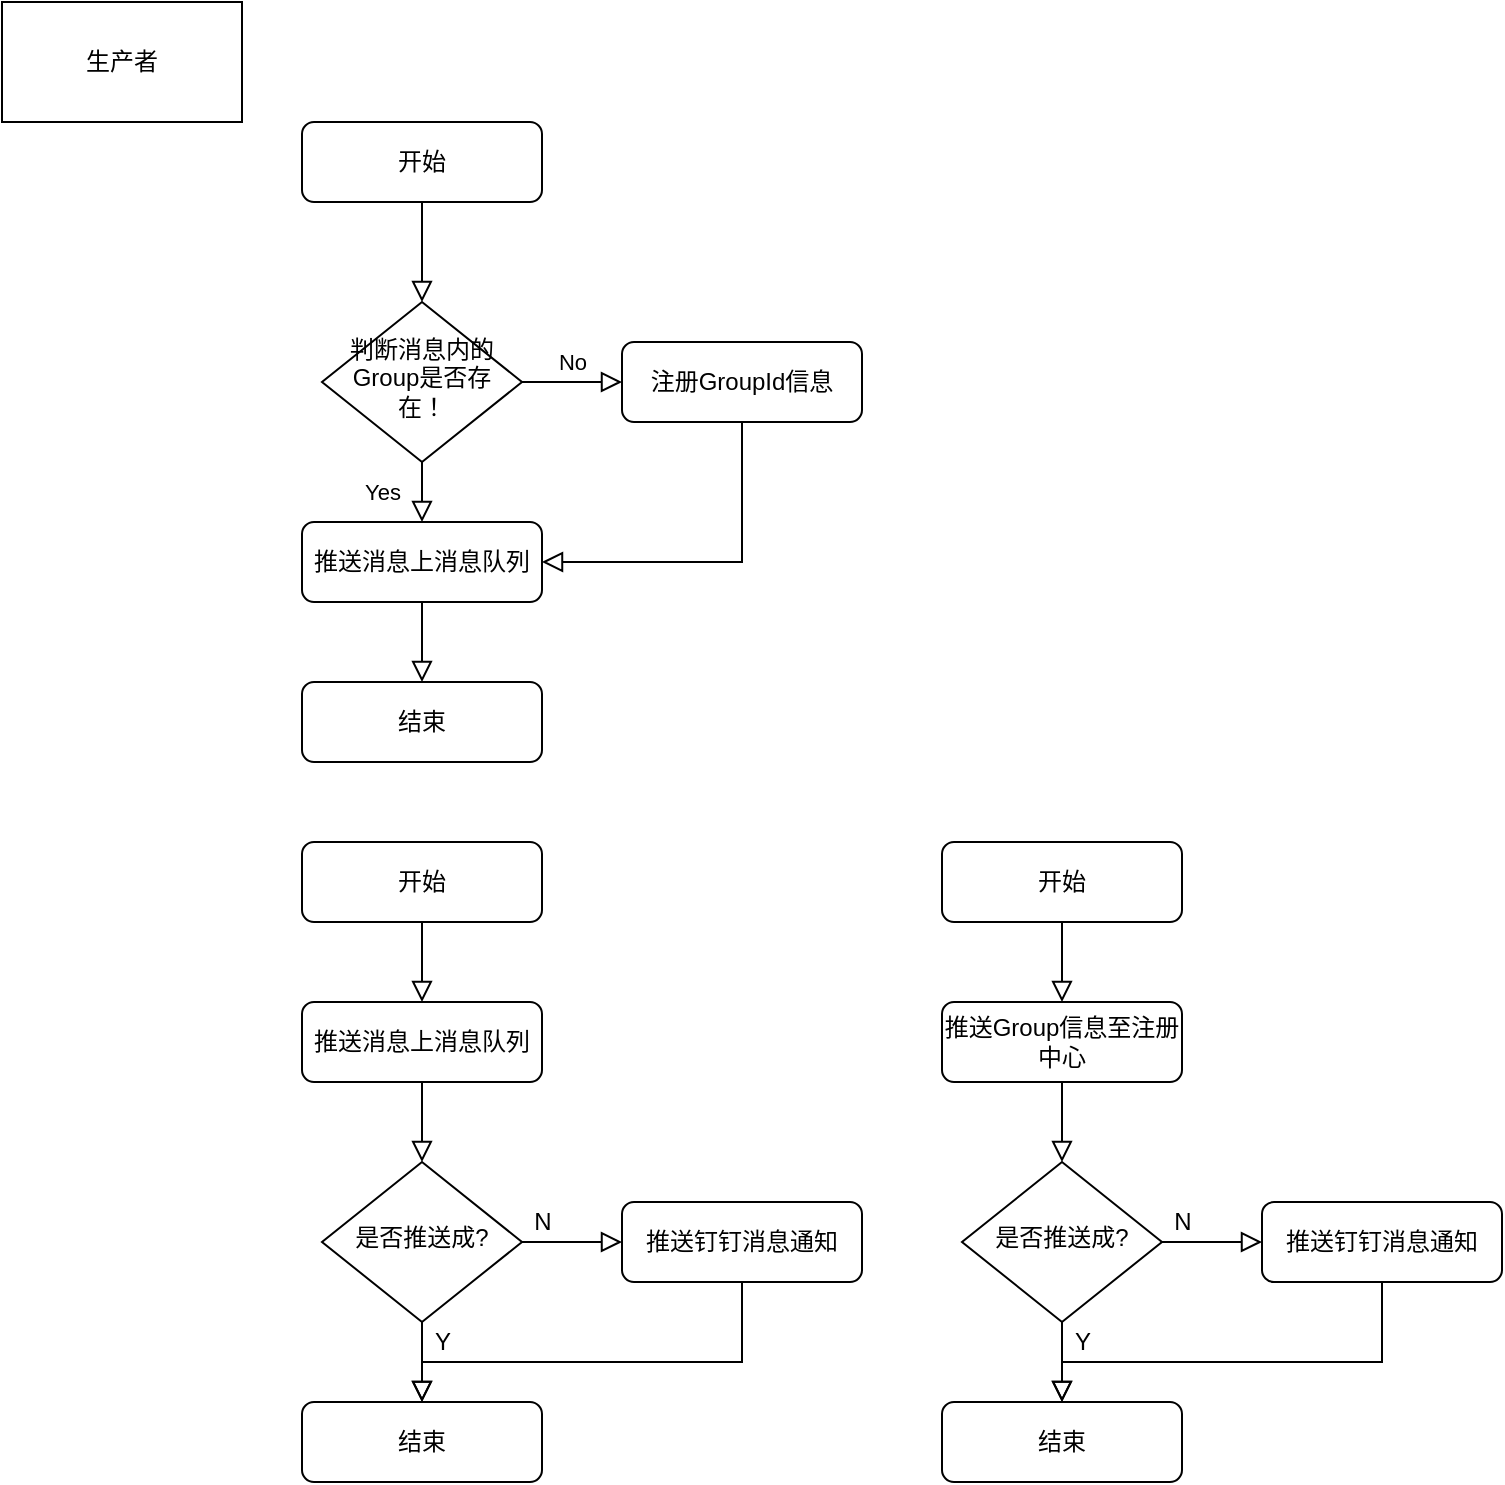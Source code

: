 <mxfile version="14.4.9" type="github" pages="5">
  <diagram id="C5RBs43oDa-KdzZeNtuy" name="生产者">
    <mxGraphModel dx="653" dy="792" grid="1" gridSize="10" guides="1" tooltips="1" connect="1" arrows="1" fold="1" page="1" pageScale="1" pageWidth="827" pageHeight="1169" math="0" shadow="0">
      <root>
        <mxCell id="WIyWlLk6GJQsqaUBKTNV-0" />
        <mxCell id="WIyWlLk6GJQsqaUBKTNV-1" parent="WIyWlLk6GJQsqaUBKTNV-0" />
        <mxCell id="WIyWlLk6GJQsqaUBKTNV-2" value="" style="rounded=0;html=1;jettySize=auto;orthogonalLoop=1;fontSize=11;endArrow=block;endFill=0;endSize=8;strokeWidth=1;shadow=0;labelBackgroundColor=none;edgeStyle=orthogonalEdgeStyle;" parent="WIyWlLk6GJQsqaUBKTNV-1" source="WIyWlLk6GJQsqaUBKTNV-3" target="WIyWlLk6GJQsqaUBKTNV-6" edge="1">
          <mxGeometry relative="1" as="geometry" />
        </mxCell>
        <mxCell id="WIyWlLk6GJQsqaUBKTNV-3" value="开始" style="rounded=1;whiteSpace=wrap;html=1;fontSize=12;glass=0;strokeWidth=1;shadow=0;" parent="WIyWlLk6GJQsqaUBKTNV-1" vertex="1">
          <mxGeometry x="160" y="80" width="120" height="40" as="geometry" />
        </mxCell>
        <mxCell id="WIyWlLk6GJQsqaUBKTNV-5" value="No" style="edgeStyle=orthogonalEdgeStyle;rounded=0;html=1;jettySize=auto;orthogonalLoop=1;fontSize=11;endArrow=block;endFill=0;endSize=8;strokeWidth=1;shadow=0;labelBackgroundColor=none;" parent="WIyWlLk6GJQsqaUBKTNV-1" source="WIyWlLk6GJQsqaUBKTNV-6" target="WIyWlLk6GJQsqaUBKTNV-7" edge="1">
          <mxGeometry y="10" relative="1" as="geometry">
            <mxPoint as="offset" />
          </mxGeometry>
        </mxCell>
        <mxCell id="WIyWlLk6GJQsqaUBKTNV-6" value="判断消息内的Group是否存在！" style="rhombus;whiteSpace=wrap;html=1;shadow=0;fontFamily=Helvetica;fontSize=12;align=center;strokeWidth=1;spacing=6;spacingTop=-4;" parent="WIyWlLk6GJQsqaUBKTNV-1" vertex="1">
          <mxGeometry x="170" y="170" width="100" height="80" as="geometry" />
        </mxCell>
        <mxCell id="WIyWlLk6GJQsqaUBKTNV-7" value="注册GroupId信息" style="rounded=1;whiteSpace=wrap;html=1;fontSize=12;glass=0;strokeWidth=1;shadow=0;" parent="WIyWlLk6GJQsqaUBKTNV-1" vertex="1">
          <mxGeometry x="320" y="190" width="120" height="40" as="geometry" />
        </mxCell>
        <mxCell id="WIyWlLk6GJQsqaUBKTNV-11" value="结束" style="rounded=1;whiteSpace=wrap;html=1;fontSize=12;glass=0;strokeWidth=1;shadow=0;" parent="WIyWlLk6GJQsqaUBKTNV-1" vertex="1">
          <mxGeometry x="160" y="360" width="120" height="40" as="geometry" />
        </mxCell>
        <mxCell id="UvkXzFkMOsB4FHZHxCGL-0" value="推送消息上消息队列" style="rounded=1;whiteSpace=wrap;html=1;fontSize=12;glass=0;strokeWidth=1;shadow=0;" parent="WIyWlLk6GJQsqaUBKTNV-1" vertex="1">
          <mxGeometry x="160" y="280" width="120" height="40" as="geometry" />
        </mxCell>
        <mxCell id="UvkXzFkMOsB4FHZHxCGL-1" value="Yes" style="rounded=0;html=1;jettySize=auto;orthogonalLoop=1;fontSize=11;endArrow=block;endFill=0;endSize=8;strokeWidth=1;shadow=0;labelBackgroundColor=none;edgeStyle=orthogonalEdgeStyle;" parent="WIyWlLk6GJQsqaUBKTNV-1" source="WIyWlLk6GJQsqaUBKTNV-6" target="UvkXzFkMOsB4FHZHxCGL-0" edge="1">
          <mxGeometry y="20" relative="1" as="geometry">
            <mxPoint as="offset" />
            <mxPoint x="220" y="250" as="sourcePoint" />
            <mxPoint x="220" y="290" as="targetPoint" />
          </mxGeometry>
        </mxCell>
        <mxCell id="UvkXzFkMOsB4FHZHxCGL-3" value="" style="rounded=0;html=1;jettySize=auto;orthogonalLoop=1;fontSize=11;endArrow=block;endFill=0;endSize=8;strokeWidth=1;shadow=0;labelBackgroundColor=none;edgeStyle=orthogonalEdgeStyle;exitX=0.5;exitY=1;exitDx=0;exitDy=0;entryX=1;entryY=0.5;entryDx=0;entryDy=0;" parent="WIyWlLk6GJQsqaUBKTNV-1" source="WIyWlLk6GJQsqaUBKTNV-7" target="UvkXzFkMOsB4FHZHxCGL-0" edge="1">
          <mxGeometry relative="1" as="geometry">
            <mxPoint x="230" y="130" as="sourcePoint" />
            <mxPoint x="330" y="310" as="targetPoint" />
            <Array as="points">
              <mxPoint x="380" y="300" />
            </Array>
          </mxGeometry>
        </mxCell>
        <mxCell id="UvkXzFkMOsB4FHZHxCGL-4" value="生产者" style="rounded=0;whiteSpace=wrap;html=1;" parent="WIyWlLk6GJQsqaUBKTNV-1" vertex="1">
          <mxGeometry x="10" y="20" width="120" height="60" as="geometry" />
        </mxCell>
        <mxCell id="UvkXzFkMOsB4FHZHxCGL-6" value="" style="rounded=0;html=1;jettySize=auto;orthogonalLoop=1;fontSize=11;endArrow=block;endFill=0;endSize=8;strokeWidth=1;shadow=0;labelBackgroundColor=none;edgeStyle=orthogonalEdgeStyle;entryX=0.5;entryY=0;entryDx=0;entryDy=0;exitX=0.5;exitY=1;exitDx=0;exitDy=0;" parent="WIyWlLk6GJQsqaUBKTNV-1" source="UvkXzFkMOsB4FHZHxCGL-0" target="WIyWlLk6GJQsqaUBKTNV-11" edge="1">
          <mxGeometry relative="1" as="geometry">
            <mxPoint x="300" y="320" as="sourcePoint" />
            <mxPoint x="300" y="370" as="targetPoint" />
            <Array as="points" />
          </mxGeometry>
        </mxCell>
        <mxCell id="13YtAdbJcT2YZg2xExQ5-1" value="" style="rounded=0;html=1;jettySize=auto;orthogonalLoop=1;fontSize=11;endArrow=block;endFill=0;endSize=8;strokeWidth=1;shadow=0;labelBackgroundColor=none;edgeStyle=orthogonalEdgeStyle;entryX=0.5;entryY=0;entryDx=0;entryDy=0;" parent="WIyWlLk6GJQsqaUBKTNV-1" source="13YtAdbJcT2YZg2xExQ5-2" target="13YtAdbJcT2YZg2xExQ5-5" edge="1">
          <mxGeometry relative="1" as="geometry">
            <mxPoint x="220" y="530" as="targetPoint" />
          </mxGeometry>
        </mxCell>
        <mxCell id="13YtAdbJcT2YZg2xExQ5-2" value="开始" style="rounded=1;whiteSpace=wrap;html=1;fontSize=12;glass=0;strokeWidth=1;shadow=0;" parent="WIyWlLk6GJQsqaUBKTNV-1" vertex="1">
          <mxGeometry x="160" y="440" width="120" height="40" as="geometry" />
        </mxCell>
        <mxCell id="13YtAdbJcT2YZg2xExQ5-5" value="推送消息上消息队列" style="rounded=1;whiteSpace=wrap;html=1;fontSize=12;glass=0;strokeWidth=1;shadow=0;" parent="WIyWlLk6GJQsqaUBKTNV-1" vertex="1">
          <mxGeometry x="160" y="520" width="120" height="40" as="geometry" />
        </mxCell>
        <mxCell id="13YtAdbJcT2YZg2xExQ5-6" value="结束" style="rounded=1;whiteSpace=wrap;html=1;fontSize=12;glass=0;strokeWidth=1;shadow=0;" parent="WIyWlLk6GJQsqaUBKTNV-1" vertex="1">
          <mxGeometry x="160" y="720" width="120" height="40" as="geometry" />
        </mxCell>
        <mxCell id="13YtAdbJcT2YZg2xExQ5-10" value="" style="rounded=0;html=1;jettySize=auto;orthogonalLoop=1;fontSize=11;endArrow=block;endFill=0;endSize=8;strokeWidth=1;shadow=0;labelBackgroundColor=none;edgeStyle=orthogonalEdgeStyle;entryX=0.5;entryY=0;entryDx=0;entryDy=0;exitX=0.5;exitY=1;exitDx=0;exitDy=0;" parent="WIyWlLk6GJQsqaUBKTNV-1" source="13YtAdbJcT2YZg2xExQ5-20" target="13YtAdbJcT2YZg2xExQ5-6" edge="1">
          <mxGeometry relative="1" as="geometry">
            <mxPoint x="210" y="740" as="sourcePoint" />
            <mxPoint x="300" y="730" as="targetPoint" />
            <Array as="points" />
          </mxGeometry>
        </mxCell>
        <mxCell id="13YtAdbJcT2YZg2xExQ5-12" value="" style="rounded=0;html=1;jettySize=auto;orthogonalLoop=1;fontSize=11;endArrow=block;endFill=0;endSize=8;strokeWidth=1;shadow=0;labelBackgroundColor=none;edgeStyle=orthogonalEdgeStyle;exitX=0.5;exitY=1;exitDx=0;exitDy=0;" parent="WIyWlLk6GJQsqaUBKTNV-1" source="13YtAdbJcT2YZg2xExQ5-5" target="13YtAdbJcT2YZg2xExQ5-20" edge="1">
          <mxGeometry relative="1" as="geometry">
            <mxPoint x="219.5" y="585" as="sourcePoint" />
            <mxPoint x="220" y="600" as="targetPoint" />
            <Array as="points" />
          </mxGeometry>
        </mxCell>
        <mxCell id="13YtAdbJcT2YZg2xExQ5-13" value="" style="rounded=0;html=1;jettySize=auto;orthogonalLoop=1;fontSize=11;endArrow=block;endFill=0;endSize=8;strokeWidth=1;shadow=0;labelBackgroundColor=none;edgeStyle=orthogonalEdgeStyle;entryX=0.5;entryY=0;entryDx=0;entryDy=0;" parent="WIyWlLk6GJQsqaUBKTNV-1" source="13YtAdbJcT2YZg2xExQ5-14" target="13YtAdbJcT2YZg2xExQ5-15" edge="1">
          <mxGeometry relative="1" as="geometry">
            <mxPoint x="540" y="530" as="targetPoint" />
          </mxGeometry>
        </mxCell>
        <mxCell id="13YtAdbJcT2YZg2xExQ5-14" value="开始" style="rounded=1;whiteSpace=wrap;html=1;fontSize=12;glass=0;strokeWidth=1;shadow=0;" parent="WIyWlLk6GJQsqaUBKTNV-1" vertex="1">
          <mxGeometry x="480" y="440" width="120" height="40" as="geometry" />
        </mxCell>
        <mxCell id="13YtAdbJcT2YZg2xExQ5-15" value="推送Group信息至注册中心" style="rounded=1;whiteSpace=wrap;html=1;fontSize=12;glass=0;strokeWidth=1;shadow=0;" parent="WIyWlLk6GJQsqaUBKTNV-1" vertex="1">
          <mxGeometry x="480" y="520" width="120" height="40" as="geometry" />
        </mxCell>
        <mxCell id="13YtAdbJcT2YZg2xExQ5-16" value="结束" style="rounded=1;whiteSpace=wrap;html=1;fontSize=12;glass=0;strokeWidth=1;shadow=0;" parent="WIyWlLk6GJQsqaUBKTNV-1" vertex="1">
          <mxGeometry x="480" y="720" width="120" height="40" as="geometry" />
        </mxCell>
        <mxCell id="13YtAdbJcT2YZg2xExQ5-18" value="" style="rounded=0;html=1;jettySize=auto;orthogonalLoop=1;fontSize=11;endArrow=block;endFill=0;endSize=8;strokeWidth=1;shadow=0;labelBackgroundColor=none;edgeStyle=orthogonalEdgeStyle;entryX=0.5;entryY=0;entryDx=0;entryDy=0;exitX=0.5;exitY=1;exitDx=0;exitDy=0;" parent="WIyWlLk6GJQsqaUBKTNV-1" source="13YtAdbJcT2YZg2xExQ5-21" target="13YtAdbJcT2YZg2xExQ5-16" edge="1">
          <mxGeometry relative="1" as="geometry">
            <mxPoint x="550" y="800" as="sourcePoint" />
            <mxPoint x="630" y="890" as="targetPoint" />
            <Array as="points" />
          </mxGeometry>
        </mxCell>
        <mxCell id="13YtAdbJcT2YZg2xExQ5-19" value="" style="rounded=0;html=1;jettySize=auto;orthogonalLoop=1;fontSize=11;endArrow=block;endFill=0;endSize=8;strokeWidth=1;shadow=0;labelBackgroundColor=none;edgeStyle=orthogonalEdgeStyle;entryX=0.5;entryY=0;entryDx=0;entryDy=0;exitX=0.5;exitY=1;exitDx=0;exitDy=0;" parent="WIyWlLk6GJQsqaUBKTNV-1" source="13YtAdbJcT2YZg2xExQ5-15" target="13YtAdbJcT2YZg2xExQ5-21" edge="1">
          <mxGeometry relative="1" as="geometry">
            <mxPoint x="539.5" y="585" as="sourcePoint" />
            <mxPoint x="540" y="600" as="targetPoint" />
            <Array as="points" />
          </mxGeometry>
        </mxCell>
        <mxCell id="13YtAdbJcT2YZg2xExQ5-20" value="是否推送成?" style="rhombus;whiteSpace=wrap;html=1;shadow=0;fontFamily=Helvetica;fontSize=12;align=center;strokeWidth=1;spacing=6;spacingTop=-4;" parent="WIyWlLk6GJQsqaUBKTNV-1" vertex="1">
          <mxGeometry x="170" y="600" width="100" height="80" as="geometry" />
        </mxCell>
        <mxCell id="13YtAdbJcT2YZg2xExQ5-21" value="是否推送成?" style="rhombus;whiteSpace=wrap;html=1;shadow=0;fontFamily=Helvetica;fontSize=12;align=center;strokeWidth=1;spacing=6;spacingTop=-4;" parent="WIyWlLk6GJQsqaUBKTNV-1" vertex="1">
          <mxGeometry x="490" y="600" width="100" height="80" as="geometry" />
        </mxCell>
        <mxCell id="13YtAdbJcT2YZg2xExQ5-24" value="推送钉钉消息通知" style="rounded=1;whiteSpace=wrap;html=1;fontSize=12;glass=0;strokeWidth=1;shadow=0;" parent="WIyWlLk6GJQsqaUBKTNV-1" vertex="1">
          <mxGeometry x="320" y="620" width="120" height="40" as="geometry" />
        </mxCell>
        <mxCell id="13YtAdbJcT2YZg2xExQ5-25" value="推送钉钉消息通知" style="rounded=1;whiteSpace=wrap;html=1;fontSize=12;glass=0;strokeWidth=1;shadow=0;" parent="WIyWlLk6GJQsqaUBKTNV-1" vertex="1">
          <mxGeometry x="640" y="620" width="120" height="40" as="geometry" />
        </mxCell>
        <mxCell id="13YtAdbJcT2YZg2xExQ5-27" value="" style="rounded=0;html=1;jettySize=auto;orthogonalLoop=1;fontSize=11;endArrow=block;endFill=0;endSize=8;strokeWidth=1;shadow=0;labelBackgroundColor=none;edgeStyle=orthogonalEdgeStyle;entryX=0;entryY=0.5;entryDx=0;entryDy=0;exitX=1;exitY=0.5;exitDx=0;exitDy=0;" parent="WIyWlLk6GJQsqaUBKTNV-1" source="13YtAdbJcT2YZg2xExQ5-21" target="13YtAdbJcT2YZg2xExQ5-25" edge="1">
          <mxGeometry relative="1" as="geometry">
            <mxPoint x="730" y="480" as="sourcePoint" />
            <mxPoint x="730" y="520" as="targetPoint" />
            <Array as="points" />
          </mxGeometry>
        </mxCell>
        <mxCell id="13YtAdbJcT2YZg2xExQ5-28" value="" style="rounded=0;html=1;jettySize=auto;orthogonalLoop=1;fontSize=11;endArrow=block;endFill=0;endSize=8;strokeWidth=1;shadow=0;labelBackgroundColor=none;edgeStyle=orthogonalEdgeStyle;entryX=0;entryY=0.5;entryDx=0;entryDy=0;exitX=1;exitY=0.5;exitDx=0;exitDy=0;" parent="WIyWlLk6GJQsqaUBKTNV-1" source="13YtAdbJcT2YZg2xExQ5-20" target="13YtAdbJcT2YZg2xExQ5-24" edge="1">
          <mxGeometry relative="1" as="geometry">
            <mxPoint x="600" y="650" as="sourcePoint" />
            <mxPoint x="650" y="650" as="targetPoint" />
            <Array as="points" />
          </mxGeometry>
        </mxCell>
        <mxCell id="13YtAdbJcT2YZg2xExQ5-29" value="N" style="text;html=1;align=center;verticalAlign=middle;resizable=0;points=[];autosize=1;" parent="WIyWlLk6GJQsqaUBKTNV-1" vertex="1">
          <mxGeometry x="590" y="620" width="20" height="20" as="geometry" />
        </mxCell>
        <mxCell id="13YtAdbJcT2YZg2xExQ5-30" value="Y" style="text;html=1;align=center;verticalAlign=middle;resizable=0;points=[];autosize=1;" parent="WIyWlLk6GJQsqaUBKTNV-1" vertex="1">
          <mxGeometry x="540" y="680" width="20" height="20" as="geometry" />
        </mxCell>
        <mxCell id="13YtAdbJcT2YZg2xExQ5-31" value="Y" style="text;html=1;align=center;verticalAlign=middle;resizable=0;points=[];autosize=1;" parent="WIyWlLk6GJQsqaUBKTNV-1" vertex="1">
          <mxGeometry x="220" y="680" width="20" height="20" as="geometry" />
        </mxCell>
        <mxCell id="13YtAdbJcT2YZg2xExQ5-32" value="N" style="text;html=1;align=center;verticalAlign=middle;resizable=0;points=[];autosize=1;" parent="WIyWlLk6GJQsqaUBKTNV-1" vertex="1">
          <mxGeometry x="270" y="620" width="20" height="20" as="geometry" />
        </mxCell>
        <mxCell id="13YtAdbJcT2YZg2xExQ5-33" value="" style="rounded=0;html=1;jettySize=auto;orthogonalLoop=1;fontSize=11;endArrow=block;endFill=0;endSize=8;strokeWidth=1;shadow=0;labelBackgroundColor=none;edgeStyle=orthogonalEdgeStyle;entryX=0.5;entryY=0;entryDx=0;entryDy=0;exitX=0.5;exitY=1;exitDx=0;exitDy=0;" parent="WIyWlLk6GJQsqaUBKTNV-1" source="13YtAdbJcT2YZg2xExQ5-24" target="13YtAdbJcT2YZg2xExQ5-6" edge="1">
          <mxGeometry relative="1" as="geometry">
            <mxPoint x="379.5" y="680" as="sourcePoint" />
            <mxPoint x="379.5" y="720" as="targetPoint" />
            <Array as="points">
              <mxPoint x="380" y="700" />
              <mxPoint x="220" y="700" />
            </Array>
          </mxGeometry>
        </mxCell>
        <mxCell id="13YtAdbJcT2YZg2xExQ5-34" value="" style="rounded=0;html=1;jettySize=auto;orthogonalLoop=1;fontSize=11;endArrow=block;endFill=0;endSize=8;strokeWidth=1;shadow=0;labelBackgroundColor=none;edgeStyle=orthogonalEdgeStyle;exitX=0.5;exitY=1;exitDx=0;exitDy=0;" parent="WIyWlLk6GJQsqaUBKTNV-1" source="13YtAdbJcT2YZg2xExQ5-25" edge="1">
          <mxGeometry relative="1" as="geometry">
            <mxPoint x="730" y="490" as="sourcePoint" />
            <mxPoint x="540" y="720" as="targetPoint" />
            <Array as="points">
              <mxPoint x="700" y="700" />
              <mxPoint x="540" y="700" />
            </Array>
          </mxGeometry>
        </mxCell>
      </root>
    </mxGraphModel>
  </diagram>
  <diagram id="3QqgmcBvRwyXI6y51d_M" name="消费者站点注册消费者流程">
    <mxGraphModel dx="653" dy="792" grid="1" gridSize="10" guides="1" tooltips="1" connect="1" arrows="1" fold="1" page="1" pageScale="1" pageWidth="827" pageHeight="1169" math="0" shadow="0">
      <root>
        <mxCell id="uYZYj5YsQz1IorXxcoyE-0" />
        <mxCell id="uYZYj5YsQz1IorXxcoyE-1" parent="uYZYj5YsQz1IorXxcoyE-0" />
        <mxCell id="EXv5ttbA8NeHyqVhvge2-0" value="" style="rounded=0;html=1;jettySize=auto;orthogonalLoop=1;fontSize=11;endArrow=block;endFill=0;endSize=8;strokeWidth=1;shadow=0;labelBackgroundColor=none;edgeStyle=orthogonalEdgeStyle;entryX=0.5;entryY=0;entryDx=0;entryDy=0;" parent="uYZYj5YsQz1IorXxcoyE-1" source="INnnUwLR3K7EH4j4b4Pv-10" target="EXv5ttbA8NeHyqVhvge2-5" edge="1">
          <mxGeometry relative="1" as="geometry">
            <mxPoint x="230" y="960" as="targetPoint" />
          </mxGeometry>
        </mxCell>
        <mxCell id="EXv5ttbA8NeHyqVhvge2-1" value="开始" style="rounded=1;whiteSpace=wrap;html=1;fontSize=12;glass=0;strokeWidth=1;shadow=0;" parent="uYZYj5YsQz1IorXxcoyE-1" vertex="1">
          <mxGeometry x="160" y="80" width="120" height="40" as="geometry" />
        </mxCell>
        <mxCell id="EXv5ttbA8NeHyqVhvge2-5" value="结束" style="rounded=1;whiteSpace=wrap;html=1;fontSize=12;glass=0;strokeWidth=1;shadow=0;" parent="uYZYj5YsQz1IorXxcoyE-1" vertex="1">
          <mxGeometry x="160" y="760" width="120" height="40" as="geometry" />
        </mxCell>
        <mxCell id="EXv5ttbA8NeHyqVhvge2-9" value="消费者" style="rounded=0;whiteSpace=wrap;html=1;" parent="uYZYj5YsQz1IorXxcoyE-1" vertex="1">
          <mxGeometry x="10" y="20" width="120" height="60" as="geometry" />
        </mxCell>
        <mxCell id="EXv5ttbA8NeHyqVhvge2-11" value="获取线上MQ注册GROUP信息" style="rounded=1;whiteSpace=wrap;html=1;fontSize=12;glass=0;strokeWidth=1;shadow=0;" parent="uYZYj5YsQz1IorXxcoyE-1" vertex="1">
          <mxGeometry x="160" y="160" width="120" height="40" as="geometry" />
        </mxCell>
        <mxCell id="EXv5ttbA8NeHyqVhvge2-12" value="" style="rounded=0;html=1;jettySize=auto;orthogonalLoop=1;fontSize=11;endArrow=block;endFill=0;endSize=8;strokeWidth=1;shadow=0;labelBackgroundColor=none;edgeStyle=orthogonalEdgeStyle;" parent="uYZYj5YsQz1IorXxcoyE-1" source="EXv5ttbA8NeHyqVhvge2-1" target="EXv5ttbA8NeHyqVhvge2-11" edge="1">
          <mxGeometry relative="1" as="geometry">
            <mxPoint x="220" y="120" as="sourcePoint" />
            <mxPoint x="220" y="370" as="targetPoint" />
          </mxGeometry>
        </mxCell>
        <mxCell id="EXv5ttbA8NeHyqVhvge2-13" value="注册消费者" style="rounded=1;whiteSpace=wrap;html=1;fontSize=12;glass=0;strokeWidth=1;shadow=0;" parent="uYZYj5YsQz1IorXxcoyE-1" vertex="1">
          <mxGeometry x="160" y="240" width="120" height="40" as="geometry" />
        </mxCell>
        <mxCell id="EXv5ttbA8NeHyqVhvge2-14" value="" style="rounded=0;html=1;jettySize=auto;orthogonalLoop=1;fontSize=11;endArrow=block;endFill=0;endSize=8;strokeWidth=1;shadow=0;labelBackgroundColor=none;edgeStyle=orthogonalEdgeStyle;" parent="uYZYj5YsQz1IorXxcoyE-1" source="EXv5ttbA8NeHyqVhvge2-11" target="EXv5ttbA8NeHyqVhvge2-13" edge="1">
          <mxGeometry relative="1" as="geometry">
            <mxPoint x="220" y="200" as="sourcePoint" />
            <mxPoint x="220" y="370" as="targetPoint" />
          </mxGeometry>
        </mxCell>
        <mxCell id="EXv5ttbA8NeHyqVhvge2-15" value="消费&amp;amp;转发消息" style="rounded=1;whiteSpace=wrap;html=1;fontSize=12;glass=0;strokeWidth=1;shadow=0;" parent="uYZYj5YsQz1IorXxcoyE-1" vertex="1">
          <mxGeometry x="160" y="600" width="120" height="40" as="geometry" />
        </mxCell>
        <mxCell id="EXv5ttbA8NeHyqVhvge2-16" value="" style="rounded=0;html=1;jettySize=auto;orthogonalLoop=1;fontSize=11;endArrow=block;endFill=0;endSize=8;strokeWidth=1;shadow=0;labelBackgroundColor=none;edgeStyle=orthogonalEdgeStyle;" parent="uYZYj5YsQz1IorXxcoyE-1" source="INnnUwLR3K7EH4j4b4Pv-8" target="EXv5ttbA8NeHyqVhvge2-15" edge="1">
          <mxGeometry relative="1" as="geometry">
            <mxPoint x="220" y="280" as="sourcePoint" />
            <mxPoint x="220" y="380" as="targetPoint" />
          </mxGeometry>
        </mxCell>
        <mxCell id="EXv5ttbA8NeHyqVhvge2-17" value="推送成功/失败消息至钉钉" style="rounded=1;whiteSpace=wrap;html=1;fontSize=12;glass=0;strokeWidth=1;shadow=0;" parent="uYZYj5YsQz1IorXxcoyE-1" vertex="1">
          <mxGeometry x="160" y="320" width="120" height="40" as="geometry" />
        </mxCell>
        <mxCell id="INnnUwLR3K7EH4j4b4Pv-1" value="" style="rounded=0;html=1;jettySize=auto;orthogonalLoop=1;fontSize=11;endArrow=block;endFill=0;endSize=8;strokeWidth=1;shadow=0;labelBackgroundColor=none;edgeStyle=orthogonalEdgeStyle;" parent="uYZYj5YsQz1IorXxcoyE-1" source="EXv5ttbA8NeHyqVhvge2-13" target="EXv5ttbA8NeHyqVhvge2-17" edge="1">
          <mxGeometry relative="1" as="geometry">
            <mxPoint x="220" y="280" as="sourcePoint" />
            <mxPoint x="220" y="460" as="targetPoint" />
          </mxGeometry>
        </mxCell>
        <mxCell id="INnnUwLR3K7EH4j4b4Pv-3" value="是否注册成功？" style="rhombus;whiteSpace=wrap;html=1;" parent="uYZYj5YsQz1IorXxcoyE-1" vertex="1">
          <mxGeometry x="180" y="400" width="80" height="80" as="geometry" />
        </mxCell>
        <mxCell id="INnnUwLR3K7EH4j4b4Pv-4" value="" style="rounded=0;html=1;jettySize=auto;orthogonalLoop=1;fontSize=11;endArrow=block;endFill=0;endSize=8;strokeWidth=1;shadow=0;labelBackgroundColor=none;edgeStyle=orthogonalEdgeStyle;" parent="uYZYj5YsQz1IorXxcoyE-1" source="EXv5ttbA8NeHyqVhvge2-17" target="INnnUwLR3K7EH4j4b4Pv-3" edge="1">
          <mxGeometry relative="1" as="geometry">
            <mxPoint x="220" y="360" as="sourcePoint" />
            <mxPoint x="220" y="560" as="targetPoint" />
          </mxGeometry>
        </mxCell>
        <mxCell id="INnnUwLR3K7EH4j4b4Pv-5" value="Y" style="text;html=1;align=center;verticalAlign=middle;resizable=0;points=[];autosize=1;" parent="uYZYj5YsQz1IorXxcoyE-1" vertex="1">
          <mxGeometry x="220" y="480" width="20" height="20" as="geometry" />
        </mxCell>
        <mxCell id="INnnUwLR3K7EH4j4b4Pv-6" value="" style="rounded=0;html=1;jettySize=auto;orthogonalLoop=1;fontSize=11;endArrow=block;endFill=0;endSize=8;strokeWidth=1;shadow=0;labelBackgroundColor=none;edgeStyle=orthogonalEdgeStyle;entryX=0.5;entryY=0;entryDx=0;entryDy=0;exitX=1;exitY=0.5;exitDx=0;exitDy=0;" parent="uYZYj5YsQz1IorXxcoyE-1" source="INnnUwLR3K7EH4j4b4Pv-3" target="EXv5ttbA8NeHyqVhvge2-5" edge="1">
          <mxGeometry relative="1" as="geometry">
            <mxPoint x="330" y="530" as="targetPoint" />
            <mxPoint x="330" y="490" as="sourcePoint" />
            <Array as="points">
              <mxPoint x="320" y="440" />
              <mxPoint x="320" y="740" />
              <mxPoint x="220" y="740" />
            </Array>
          </mxGeometry>
        </mxCell>
        <mxCell id="INnnUwLR3K7EH4j4b4Pv-7" value="N" style="text;html=1;align=center;verticalAlign=middle;resizable=0;points=[];autosize=1;" parent="uYZYj5YsQz1IorXxcoyE-1" vertex="1">
          <mxGeometry x="260" y="420" width="20" height="20" as="geometry" />
        </mxCell>
        <mxCell id="INnnUwLR3K7EH4j4b4Pv-8" value="在Redis新增生成时间" style="rounded=1;whiteSpace=wrap;html=1;fontSize=12;glass=0;strokeWidth=1;shadow=0;" parent="uYZYj5YsQz1IorXxcoyE-1" vertex="1">
          <mxGeometry x="160" y="520" width="120" height="40" as="geometry" />
        </mxCell>
        <mxCell id="INnnUwLR3K7EH4j4b4Pv-9" value="" style="rounded=0;html=1;jettySize=auto;orthogonalLoop=1;fontSize=11;endArrow=block;endFill=0;endSize=8;strokeWidth=1;shadow=0;labelBackgroundColor=none;edgeStyle=orthogonalEdgeStyle;" parent="uYZYj5YsQz1IorXxcoyE-1" source="INnnUwLR3K7EH4j4b4Pv-3" target="INnnUwLR3K7EH4j4b4Pv-8" edge="1">
          <mxGeometry relative="1" as="geometry">
            <mxPoint x="220" y="480" as="sourcePoint" />
            <mxPoint x="220" y="590" as="targetPoint" />
          </mxGeometry>
        </mxCell>
        <mxCell id="INnnUwLR3K7EH4j4b4Pv-10" value="更新当前消费者在redis最后一次消费时间(含空数据场景)" style="rounded=1;whiteSpace=wrap;html=1;fontSize=12;glass=0;strokeWidth=1;shadow=0;" parent="uYZYj5YsQz1IorXxcoyE-1" vertex="1">
          <mxGeometry x="160" y="680" width="120" height="40" as="geometry" />
        </mxCell>
        <mxCell id="INnnUwLR3K7EH4j4b4Pv-11" value="" style="rounded=0;html=1;jettySize=auto;orthogonalLoop=1;fontSize=11;endArrow=block;endFill=0;endSize=8;strokeWidth=1;shadow=0;labelBackgroundColor=none;edgeStyle=orthogonalEdgeStyle;entryX=0.5;entryY=0;entryDx=0;entryDy=0;" parent="uYZYj5YsQz1IorXxcoyE-1" source="EXv5ttbA8NeHyqVhvge2-15" target="INnnUwLR3K7EH4j4b4Pv-10" edge="1">
          <mxGeometry relative="1" as="geometry">
            <mxPoint x="220" y="760" as="targetPoint" />
            <mxPoint x="220" y="640" as="sourcePoint" />
          </mxGeometry>
        </mxCell>
      </root>
    </mxGraphModel>
  </diagram>
  <diagram id="amMNQc4HTtOrJwTaf9xC" name="消费者消费流程">
    <mxGraphModel dx="653" dy="792" grid="1" gridSize="10" guides="1" tooltips="1" connect="1" arrows="1" fold="1" page="1" pageScale="1" pageWidth="827" pageHeight="1169" math="0" shadow="0">
      <root>
        <mxCell id="NRgs0xbpjPIlP5jE2Gdw-0" />
        <mxCell id="NRgs0xbpjPIlP5jE2Gdw-1" parent="NRgs0xbpjPIlP5jE2Gdw-0" />
        <mxCell id="m91mYFBQKGIMhiHV7-oW-0" value="" style="rounded=0;html=1;jettySize=auto;orthogonalLoop=1;fontSize=11;endArrow=block;endFill=0;endSize=8;strokeWidth=1;shadow=0;labelBackgroundColor=none;edgeStyle=orthogonalEdgeStyle;entryX=0.5;entryY=0;entryDx=0;entryDy=0;exitX=0.5;exitY=1;exitDx=0;exitDy=0;" parent="NRgs0xbpjPIlP5jE2Gdw-1" source="m91mYFBQKGIMhiHV7-oW-34" target="m91mYFBQKGIMhiHV7-oW-2" edge="1">
          <mxGeometry relative="1" as="geometry">
            <mxPoint x="470" y="1220" as="targetPoint" />
            <mxPoint x="460" y="980" as="sourcePoint" />
          </mxGeometry>
        </mxCell>
        <mxCell id="m91mYFBQKGIMhiHV7-oW-1" value="开始" style="rounded=1;whiteSpace=wrap;html=1;fontSize=12;glass=0;strokeWidth=1;shadow=0;" parent="NRgs0xbpjPIlP5jE2Gdw-1" vertex="1">
          <mxGeometry x="400" y="40" width="120" height="40" as="geometry" />
        </mxCell>
        <mxCell id="m91mYFBQKGIMhiHV7-oW-2" value="结束" style="rounded=1;whiteSpace=wrap;html=1;fontSize=12;glass=0;strokeWidth=1;shadow=0;" parent="NRgs0xbpjPIlP5jE2Gdw-1" vertex="1">
          <mxGeometry x="400" y="800" width="120" height="40" as="geometry" />
        </mxCell>
        <mxCell id="m91mYFBQKGIMhiHV7-oW-3" value="消费云端数据并解析" style="rounded=1;whiteSpace=wrap;html=1;fontSize=12;glass=0;strokeWidth=1;shadow=0;" parent="NRgs0xbpjPIlP5jE2Gdw-1" vertex="1">
          <mxGeometry x="400" y="320" width="120" height="40" as="geometry" />
        </mxCell>
        <mxCell id="m91mYFBQKGIMhiHV7-oW-4" value="" style="rounded=0;html=1;jettySize=auto;orthogonalLoop=1;fontSize=11;endArrow=block;endFill=0;endSize=8;strokeWidth=1;shadow=0;labelBackgroundColor=none;edgeStyle=orthogonalEdgeStyle;" parent="NRgs0xbpjPIlP5jE2Gdw-1" source="m91mYFBQKGIMhiHV7-oW-39" target="m91mYFBQKGIMhiHV7-oW-3" edge="1">
          <mxGeometry relative="1" as="geometry">
            <mxPoint x="460" y="80" as="sourcePoint" />
            <mxPoint x="460" y="330" as="targetPoint" />
          </mxGeometry>
        </mxCell>
        <mxCell id="m91mYFBQKGIMhiHV7-oW-5" value="" style="rounded=0;html=1;jettySize=auto;orthogonalLoop=1;fontSize=11;endArrow=block;endFill=0;endSize=8;strokeWidth=1;shadow=0;labelBackgroundColor=none;edgeStyle=orthogonalEdgeStyle;entryX=0.5;entryY=0;entryDx=0;entryDy=0;" parent="NRgs0xbpjPIlP5jE2Gdw-1" source="m91mYFBQKGIMhiHV7-oW-3" target="m91mYFBQKGIMhiHV7-oW-19" edge="1">
          <mxGeometry relative="1" as="geometry">
            <mxPoint x="460" y="360" as="sourcePoint" />
            <mxPoint x="460" y="400" as="targetPoint" />
          </mxGeometry>
        </mxCell>
        <mxCell id="m91mYFBQKGIMhiHV7-oW-8" value="转发数据" style="rounded=1;whiteSpace=wrap;html=1;fontSize=12;glass=0;strokeWidth=1;shadow=0;" parent="NRgs0xbpjPIlP5jE2Gdw-1" vertex="1">
          <mxGeometry x="400" y="520" width="120" height="40" as="geometry" />
        </mxCell>
        <mxCell id="m91mYFBQKGIMhiHV7-oW-10" value="是否转发成功?" style="rhombus;whiteSpace=wrap;html=1;" parent="NRgs0xbpjPIlP5jE2Gdw-1" vertex="1">
          <mxGeometry x="420" y="600" width="80" height="80" as="geometry" />
        </mxCell>
        <mxCell id="m91mYFBQKGIMhiHV7-oW-11" value="" style="rounded=0;html=1;jettySize=auto;orthogonalLoop=1;fontSize=11;endArrow=block;endFill=0;endSize=8;strokeWidth=1;shadow=0;labelBackgroundColor=none;edgeStyle=orthogonalEdgeStyle;" parent="NRgs0xbpjPIlP5jE2Gdw-1" source="m91mYFBQKGIMhiHV7-oW-8" target="m91mYFBQKGIMhiHV7-oW-10" edge="1">
          <mxGeometry relative="1" as="geometry">
            <mxPoint x="450" y="700" as="sourcePoint" />
            <mxPoint x="450" y="900" as="targetPoint" />
          </mxGeometry>
        </mxCell>
        <mxCell id="m91mYFBQKGIMhiHV7-oW-12" value="Y" style="text;html=1;align=center;verticalAlign=middle;resizable=0;points=[];autosize=1;" parent="NRgs0xbpjPIlP5jE2Gdw-1" vertex="1">
          <mxGeometry x="460" y="680" width="20" height="20" as="geometry" />
        </mxCell>
        <mxCell id="m91mYFBQKGIMhiHV7-oW-13" value="" style="rounded=0;html=1;jettySize=auto;orthogonalLoop=1;fontSize=11;endArrow=block;endFill=0;endSize=8;strokeWidth=1;shadow=0;labelBackgroundColor=none;edgeStyle=orthogonalEdgeStyle;entryX=0.5;entryY=0;entryDx=0;entryDy=0;exitX=1;exitY=0.5;exitDx=0;exitDy=0;" parent="NRgs0xbpjPIlP5jE2Gdw-1" source="m91mYFBQKGIMhiHV7-oW-10" target="m91mYFBQKGIMhiHV7-oW-2" edge="1">
          <mxGeometry relative="1" as="geometry">
            <mxPoint x="560" y="870" as="targetPoint" />
            <mxPoint x="560" y="830" as="sourcePoint" />
            <Array as="points">
              <mxPoint x="550" y="640" />
              <mxPoint x="550" y="780" />
              <mxPoint x="460" y="780" />
            </Array>
          </mxGeometry>
        </mxCell>
        <mxCell id="m91mYFBQKGIMhiHV7-oW-14" value="N" style="text;html=1;align=center;verticalAlign=middle;resizable=0;points=[];autosize=1;" parent="NRgs0xbpjPIlP5jE2Gdw-1" vertex="1">
          <mxGeometry x="500" y="620" width="20" height="20" as="geometry" />
        </mxCell>
        <mxCell id="m91mYFBQKGIMhiHV7-oW-16" value="" style="rounded=0;html=1;jettySize=auto;orthogonalLoop=1;fontSize=11;endArrow=block;endFill=0;endSize=8;strokeWidth=1;shadow=0;labelBackgroundColor=none;edgeStyle=orthogonalEdgeStyle;entryX=0.5;entryY=0;entryDx=0;entryDy=0;" parent="NRgs0xbpjPIlP5jE2Gdw-1" source="m91mYFBQKGIMhiHV7-oW-10" target="m91mYFBQKGIMhiHV7-oW-34" edge="1">
          <mxGeometry relative="1" as="geometry">
            <mxPoint x="450" y="820" as="sourcePoint" />
            <mxPoint x="460.0" y="720" as="targetPoint" />
          </mxGeometry>
        </mxCell>
        <mxCell id="m91mYFBQKGIMhiHV7-oW-19" value="是否超过推送次数?" style="rhombus;whiteSpace=wrap;html=1;" parent="NRgs0xbpjPIlP5jE2Gdw-1" vertex="1">
          <mxGeometry x="420" y="400" width="80" height="80" as="geometry" />
        </mxCell>
        <mxCell id="m91mYFBQKGIMhiHV7-oW-21" value="" style="rounded=0;html=1;jettySize=auto;orthogonalLoop=1;fontSize=11;endArrow=block;endFill=0;endSize=8;strokeWidth=1;shadow=0;labelBackgroundColor=none;edgeStyle=orthogonalEdgeStyle;exitX=0.5;exitY=1;exitDx=0;exitDy=0;entryX=0.5;entryY=0;entryDx=0;entryDy=0;" parent="NRgs0xbpjPIlP5jE2Gdw-1" source="m91mYFBQKGIMhiHV7-oW-19" target="m91mYFBQKGIMhiHV7-oW-8" edge="1">
          <mxGeometry relative="1" as="geometry">
            <mxPoint x="459.5" y="500" as="sourcePoint" />
            <mxPoint x="460" y="520" as="targetPoint" />
          </mxGeometry>
        </mxCell>
        <mxCell id="m91mYFBQKGIMhiHV7-oW-22" value="" style="rounded=0;html=1;jettySize=auto;orthogonalLoop=1;fontSize=11;endArrow=block;endFill=0;endSize=8;strokeWidth=1;shadow=0;labelBackgroundColor=none;edgeStyle=orthogonalEdgeStyle;exitX=0;exitY=0.5;exitDx=0;exitDy=0;entryX=1;entryY=0.5;entryDx=0;entryDy=0;" parent="NRgs0xbpjPIlP5jE2Gdw-1" source="m91mYFBQKGIMhiHV7-oW-19" target="m91mYFBQKGIMhiHV7-oW-23" edge="1">
          <mxGeometry relative="1" as="geometry">
            <mxPoint x="530" y="490" as="sourcePoint" />
            <mxPoint x="540" y="440" as="targetPoint" />
          </mxGeometry>
        </mxCell>
        <mxCell id="m91mYFBQKGIMhiHV7-oW-23" value="是否进入死信队列?" style="rhombus;whiteSpace=wrap;html=1;" parent="NRgs0xbpjPIlP5jE2Gdw-1" vertex="1">
          <mxGeometry x="270" y="400" width="80" height="80" as="geometry" />
        </mxCell>
        <mxCell id="m91mYFBQKGIMhiHV7-oW-25" value="Y" style="text;html=1;align=center;verticalAlign=middle;resizable=0;points=[];autosize=1;" parent="NRgs0xbpjPIlP5jE2Gdw-1" vertex="1">
          <mxGeometry x="400" y="420" width="20" height="20" as="geometry" />
        </mxCell>
        <mxCell id="m91mYFBQKGIMhiHV7-oW-26" value="N" style="text;html=1;align=center;verticalAlign=middle;resizable=0;points=[];autosize=1;" parent="NRgs0xbpjPIlP5jE2Gdw-1" vertex="1">
          <mxGeometry x="460" y="480" width="20" height="20" as="geometry" />
        </mxCell>
        <mxCell id="m91mYFBQKGIMhiHV7-oW-27" value="" style="rounded=0;html=1;jettySize=auto;orthogonalLoop=1;fontSize=11;endArrow=block;endFill=0;endSize=8;strokeWidth=1;shadow=0;labelBackgroundColor=none;edgeStyle=orthogonalEdgeStyle;exitX=0.5;exitY=1;exitDx=0;exitDy=0;entryX=0;entryY=0.5;entryDx=0;entryDy=0;" parent="NRgs0xbpjPIlP5jE2Gdw-1" source="m91mYFBQKGIMhiHV7-oW-44" target="m91mYFBQKGIMhiHV7-oW-34" edge="1">
          <mxGeometry relative="1" as="geometry">
            <mxPoint x="160" y="490" as="sourcePoint" />
            <mxPoint x="400" y="870" as="targetPoint" />
            <Array as="points">
              <mxPoint x="150" y="740" />
            </Array>
          </mxGeometry>
        </mxCell>
        <mxCell id="m91mYFBQKGIMhiHV7-oW-28" value="Y" style="text;html=1;align=center;verticalAlign=middle;resizable=0;points=[];autosize=1;" parent="NRgs0xbpjPIlP5jE2Gdw-1" vertex="1">
          <mxGeometry x="250.0" y="420" width="20" height="20" as="geometry" />
        </mxCell>
        <mxCell id="m91mYFBQKGIMhiHV7-oW-30" value="N" style="text;html=1;align=center;verticalAlign=middle;resizable=0;points=[];autosize=1;" parent="NRgs0xbpjPIlP5jE2Gdw-1" vertex="1">
          <mxGeometry x="310" y="480" width="20" height="20" as="geometry" />
        </mxCell>
        <mxCell id="m91mYFBQKGIMhiHV7-oW-32" value="数据抛弃" style="rounded=1;whiteSpace=wrap;html=1;fontSize=12;glass=0;strokeWidth=1;shadow=0;" parent="NRgs0xbpjPIlP5jE2Gdw-1" vertex="1">
          <mxGeometry x="250.0" y="560" width="120" height="40" as="geometry" />
        </mxCell>
        <mxCell id="m91mYFBQKGIMhiHV7-oW-33" value="" style="rounded=0;html=1;jettySize=auto;orthogonalLoop=1;fontSize=11;endArrow=block;endFill=0;endSize=8;strokeWidth=1;shadow=0;labelBackgroundColor=none;edgeStyle=orthogonalEdgeStyle;entryX=0.5;entryY=0;entryDx=0;entryDy=0;" parent="NRgs0xbpjPIlP5jE2Gdw-1" source="m91mYFBQKGIMhiHV7-oW-23" target="m91mYFBQKGIMhiHV7-oW-32" edge="1">
          <mxGeometry relative="1" as="geometry">
            <mxPoint x="309.66" y="480" as="sourcePoint" />
            <mxPoint x="309.66" y="520" as="targetPoint" />
          </mxGeometry>
        </mxCell>
        <mxCell id="m91mYFBQKGIMhiHV7-oW-34" value="commit消息队列消息" style="rounded=1;whiteSpace=wrap;html=1;fontSize=12;glass=0;strokeWidth=1;shadow=0;" parent="NRgs0xbpjPIlP5jE2Gdw-1" vertex="1">
          <mxGeometry x="400" y="720" width="120" height="40" as="geometry" />
        </mxCell>
        <mxCell id="m91mYFBQKGIMhiHV7-oW-36" value="" style="rounded=0;html=1;jettySize=auto;orthogonalLoop=1;fontSize=11;endArrow=block;endFill=0;endSize=8;strokeWidth=1;shadow=0;labelBackgroundColor=none;edgeStyle=orthogonalEdgeStyle;exitX=0.5;exitY=1;exitDx=0;exitDy=0;entryX=0;entryY=0.5;entryDx=0;entryDy=0;" parent="NRgs0xbpjPIlP5jE2Gdw-1" source="m91mYFBQKGIMhiHV7-oW-32" target="m91mYFBQKGIMhiHV7-oW-34" edge="1">
          <mxGeometry relative="1" as="geometry">
            <mxPoint x="470" y="850" as="sourcePoint" />
            <mxPoint x="470" y="950" as="targetPoint" />
          </mxGeometry>
        </mxCell>
        <mxCell id="m91mYFBQKGIMhiHV7-oW-37" value="更新当前消费者在Redis消费时间" style="rounded=1;whiteSpace=wrap;html=1;fontSize=12;glass=0;strokeWidth=1;shadow=0;" parent="NRgs0xbpjPIlP5jE2Gdw-1" vertex="1">
          <mxGeometry x="400" y="120" width="120" height="40" as="geometry" />
        </mxCell>
        <mxCell id="m91mYFBQKGIMhiHV7-oW-38" value="" style="rounded=0;html=1;jettySize=auto;orthogonalLoop=1;fontSize=11;endArrow=block;endFill=0;endSize=8;strokeWidth=1;shadow=0;labelBackgroundColor=none;edgeStyle=orthogonalEdgeStyle;" parent="NRgs0xbpjPIlP5jE2Gdw-1" source="m91mYFBQKGIMhiHV7-oW-1" target="m91mYFBQKGIMhiHV7-oW-37" edge="1">
          <mxGeometry relative="1" as="geometry">
            <mxPoint x="460.0" y="80" as="sourcePoint" />
            <mxPoint x="460.0" y="230" as="targetPoint" />
          </mxGeometry>
        </mxCell>
        <mxCell id="m91mYFBQKGIMhiHV7-oW-39" value="响应是否为空?" style="rhombus;whiteSpace=wrap;html=1;" parent="NRgs0xbpjPIlP5jE2Gdw-1" vertex="1">
          <mxGeometry x="420" y="200" width="80" height="80" as="geometry" />
        </mxCell>
        <mxCell id="m91mYFBQKGIMhiHV7-oW-40" value="" style="rounded=0;html=1;jettySize=auto;orthogonalLoop=1;fontSize=11;endArrow=block;endFill=0;endSize=8;strokeWidth=1;shadow=0;labelBackgroundColor=none;edgeStyle=orthogonalEdgeStyle;" parent="NRgs0xbpjPIlP5jE2Gdw-1" source="m91mYFBQKGIMhiHV7-oW-37" target="m91mYFBQKGIMhiHV7-oW-39" edge="1">
          <mxGeometry relative="1" as="geometry">
            <mxPoint x="460.0" y="160" as="sourcePoint" />
            <mxPoint x="460.0" y="260" as="targetPoint" />
          </mxGeometry>
        </mxCell>
        <mxCell id="m91mYFBQKGIMhiHV7-oW-41" value="N" style="text;html=1;align=center;verticalAlign=middle;resizable=0;points=[];autosize=1;" parent="NRgs0xbpjPIlP5jE2Gdw-1" vertex="1">
          <mxGeometry x="460" y="280" width="20" height="20" as="geometry" />
        </mxCell>
        <mxCell id="m91mYFBQKGIMhiHV7-oW-42" value="" style="rounded=0;html=1;jettySize=auto;orthogonalLoop=1;fontSize=11;endArrow=block;endFill=0;endSize=8;strokeWidth=1;shadow=0;labelBackgroundColor=none;edgeStyle=orthogonalEdgeStyle;exitX=1;exitY=0.5;exitDx=0;exitDy=0;" parent="NRgs0xbpjPIlP5jE2Gdw-1" source="m91mYFBQKGIMhiHV7-oW-39" edge="1">
          <mxGeometry relative="1" as="geometry">
            <mxPoint x="640.0" y="350" as="sourcePoint" />
            <mxPoint x="460" y="800" as="targetPoint" />
            <Array as="points">
              <mxPoint x="640" y="240" />
              <mxPoint x="640" y="780" />
              <mxPoint x="460" y="780" />
            </Array>
          </mxGeometry>
        </mxCell>
        <mxCell id="m91mYFBQKGIMhiHV7-oW-43" value="Y" style="text;html=1;align=center;verticalAlign=middle;resizable=0;points=[];autosize=1;" parent="NRgs0xbpjPIlP5jE2Gdw-1" vertex="1">
          <mxGeometry x="500" y="220" width="20" height="20" as="geometry" />
        </mxCell>
        <mxCell id="m91mYFBQKGIMhiHV7-oW-44" value="数据推送至死信队列" style="rounded=1;whiteSpace=wrap;html=1;fontSize=12;glass=0;strokeWidth=1;shadow=0;" parent="NRgs0xbpjPIlP5jE2Gdw-1" vertex="1">
          <mxGeometry x="90" y="560" width="120" height="40" as="geometry" />
        </mxCell>
        <mxCell id="m91mYFBQKGIMhiHV7-oW-46" value="" style="rounded=0;html=1;jettySize=auto;orthogonalLoop=1;fontSize=11;endArrow=block;endFill=0;endSize=8;strokeWidth=1;shadow=0;labelBackgroundColor=none;edgeStyle=orthogonalEdgeStyle;exitX=0;exitY=0.5;exitDx=0;exitDy=0;entryX=0.5;entryY=0;entryDx=0;entryDy=0;" parent="NRgs0xbpjPIlP5jE2Gdw-1" source="m91mYFBQKGIMhiHV7-oW-23" target="m91mYFBQKGIMhiHV7-oW-44" edge="1">
          <mxGeometry relative="1" as="geometry">
            <mxPoint x="270" y="440" as="sourcePoint" />
            <mxPoint x="460" y="880" as="targetPoint" />
            <Array as="points" />
          </mxGeometry>
        </mxCell>
      </root>
    </mxGraphModel>
  </diagram>
  <diagram id="bQRX9UCYgiQLonKAh0wY" name="消息队列控制端">
    <mxGraphModel dx="541" dy="932" grid="1" gridSize="10" guides="1" tooltips="1" connect="1" arrows="1" fold="1" page="1" pageScale="1" pageWidth="827" pageHeight="1169" math="0" shadow="0">
      <root>
        <mxCell id="rwO0QZ8HR0ieSN3D084H-0" />
        <mxCell id="rwO0QZ8HR0ieSN3D084H-1" parent="rwO0QZ8HR0ieSN3D084H-0" />
        <mxCell id="czrKmWL1lxgnTCA6qH5t-1" value="开始" style="rounded=1;whiteSpace=wrap;html=1;fontSize=12;glass=0;strokeWidth=1;shadow=0;" parent="rwO0QZ8HR0ieSN3D084H-1" vertex="1">
          <mxGeometry x="160" y="80" width="120" height="40" as="geometry" />
        </mxCell>
        <mxCell id="czrKmWL1lxgnTCA6qH5t-3" value="控制端:主要为定时检查任务" style="rounded=0;whiteSpace=wrap;html=1;" parent="rwO0QZ8HR0ieSN3D084H-1" vertex="1">
          <mxGeometry x="10" y="20" width="120" height="60" as="geometry" />
        </mxCell>
        <mxCell id="czrKmWL1lxgnTCA6qH5t-5" value="" style="rounded=0;html=1;jettySize=auto;orthogonalLoop=1;fontSize=11;endArrow=block;endFill=0;endSize=8;strokeWidth=1;shadow=0;labelBackgroundColor=none;edgeStyle=orthogonalEdgeStyle;" parent="rwO0QZ8HR0ieSN3D084H-1" source="czrKmWL1lxgnTCA6qH5t-1" target="czrKmWL1lxgnTCA6qH5t-12" edge="1">
          <mxGeometry relative="1" as="geometry">
            <mxPoint x="220" y="120" as="sourcePoint" />
            <mxPoint x="220" y="170" as="targetPoint" />
          </mxGeometry>
        </mxCell>
        <mxCell id="czrKmWL1lxgnTCA6qH5t-12" value="topic数据是否堆积?" style="shape=process;whiteSpace=wrap;html=1;backgroundOutline=1;" parent="rwO0QZ8HR0ieSN3D084H-1" vertex="1">
          <mxGeometry x="160" y="160" width="120" height="60" as="geometry" />
        </mxCell>
        <mxCell id="czrKmWL1lxgnTCA6qH5t-13" value="删除长时间空转的消费者" style="shape=process;whiteSpace=wrap;html=1;backgroundOutline=1;" parent="rwO0QZ8HR0ieSN3D084H-1" vertex="1">
          <mxGeometry x="160" y="260" width="120" height="60" as="geometry" />
        </mxCell>
        <mxCell id="czrKmWL1lxgnTCA6qH5t-14" value="" style="rounded=0;html=1;jettySize=auto;orthogonalLoop=1;fontSize=11;endArrow=block;endFill=0;endSize=8;strokeWidth=1;shadow=0;labelBackgroundColor=none;edgeStyle=orthogonalEdgeStyle;exitX=0.5;exitY=1;exitDx=0;exitDy=0;" parent="rwO0QZ8HR0ieSN3D084H-1" source="czrKmWL1lxgnTCA6qH5t-12" target="czrKmWL1lxgnTCA6qH5t-13" edge="1">
          <mxGeometry relative="1" as="geometry">
            <mxPoint x="230" y="130" as="sourcePoint" />
            <mxPoint x="200" y="240" as="targetPoint" />
            <Array as="points" />
          </mxGeometry>
        </mxCell>
        <mxCell id="czrKmWL1lxgnTCA6qH5t-15" value="判断消费Group是否存在" style="shape=process;whiteSpace=wrap;html=1;backgroundOutline=1;" parent="rwO0QZ8HR0ieSN3D084H-1" vertex="1">
          <mxGeometry x="160" y="360" width="120" height="60" as="geometry" />
        </mxCell>
        <mxCell id="czrKmWL1lxgnTCA6qH5t-16" value="" style="rounded=0;html=1;jettySize=auto;orthogonalLoop=1;fontSize=11;endArrow=block;endFill=0;endSize=8;strokeWidth=1;shadow=0;labelBackgroundColor=none;edgeStyle=orthogonalEdgeStyle;exitX=0.5;exitY=1;exitDx=0;exitDy=0;entryX=0.5;entryY=0;entryDx=0;entryDy=0;" parent="rwO0QZ8HR0ieSN3D084H-1" source="czrKmWL1lxgnTCA6qH5t-13" target="czrKmWL1lxgnTCA6qH5t-15" edge="1">
          <mxGeometry relative="1" as="geometry">
            <mxPoint x="230" y="230" as="sourcePoint" />
            <mxPoint x="230" y="270" as="targetPoint" />
            <Array as="points">
              <mxPoint x="220" y="350" />
              <mxPoint x="220" y="350" />
            </Array>
          </mxGeometry>
        </mxCell>
        <mxCell id="czrKmWL1lxgnTCA6qH5t-17" value="" style="rounded=0;html=1;jettySize=auto;orthogonalLoop=1;fontSize=11;endArrow=block;endFill=0;endSize=8;strokeWidth=1;shadow=0;labelBackgroundColor=none;edgeStyle=orthogonalEdgeStyle;entryX=0.5;entryY=0;entryDx=0;entryDy=0;exitX=0.5;exitY=1;exitDx=0;exitDy=0;" parent="rwO0QZ8HR0ieSN3D084H-1" source="czrKmWL1lxgnTCA6qH5t-15" target="czrKmWL1lxgnTCA6qH5t-18" edge="1">
          <mxGeometry relative="1" as="geometry">
            <mxPoint x="230" y="780" as="targetPoint" />
            <mxPoint x="220" y="440" as="sourcePoint" />
          </mxGeometry>
        </mxCell>
        <mxCell id="czrKmWL1lxgnTCA6qH5t-18" value="结束" style="rounded=1;whiteSpace=wrap;html=1;fontSize=12;glass=0;strokeWidth=1;shadow=0;" parent="rwO0QZ8HR0ieSN3D084H-1" vertex="1">
          <mxGeometry x="160" y="460" width="120" height="40" as="geometry" />
        </mxCell>
        <mxCell id="8dcPhmN5mdjBSKr0lK-F-0" value="" style="rounded=0;html=1;jettySize=auto;orthogonalLoop=1;fontSize=11;endArrow=block;endFill=0;endSize=8;strokeWidth=1;shadow=0;labelBackgroundColor=none;edgeStyle=orthogonalEdgeStyle;entryX=0.5;entryY=0;entryDx=0;entryDy=0;" parent="rwO0QZ8HR0ieSN3D084H-1" source="ojE1iZzcHu7MLUCK_d0x-1" target="8dcPhmN5mdjBSKr0lK-F-2" edge="1">
          <mxGeometry relative="1" as="geometry">
            <mxPoint x="630" y="1300" as="targetPoint" />
          </mxGeometry>
        </mxCell>
        <mxCell id="8dcPhmN5mdjBSKr0lK-F-1" value="开始" style="rounded=1;whiteSpace=wrap;html=1;fontSize=12;glass=0;strokeWidth=1;shadow=0;" parent="rwO0QZ8HR0ieSN3D084H-1" vertex="1">
          <mxGeometry x="560" y="80" width="120" height="40" as="geometry" />
        </mxCell>
        <mxCell id="8dcPhmN5mdjBSKr0lK-F-2" value="结束" style="rounded=1;whiteSpace=wrap;html=1;fontSize=12;glass=0;strokeWidth=1;shadow=0;" parent="rwO0QZ8HR0ieSN3D084H-1" vertex="1">
          <mxGeometry x="560" y="1120" width="120" height="40" as="geometry" />
        </mxCell>
        <mxCell id="8dcPhmN5mdjBSKr0lK-F-3" value="接收生产者消息队列信息(实例,队列,Group,Tag)" style="rounded=1;whiteSpace=wrap;html=1;fontSize=12;glass=0;strokeWidth=1;shadow=0;" parent="rwO0QZ8HR0ieSN3D084H-1" vertex="1">
          <mxGeometry x="560" y="160" width="120" height="40" as="geometry" />
        </mxCell>
        <mxCell id="8dcPhmN5mdjBSKr0lK-F-4" value="" style="rounded=0;html=1;jettySize=auto;orthogonalLoop=1;fontSize=11;endArrow=block;endFill=0;endSize=8;strokeWidth=1;shadow=0;labelBackgroundColor=none;edgeStyle=orthogonalEdgeStyle;" parent="rwO0QZ8HR0ieSN3D084H-1" source="8dcPhmN5mdjBSKr0lK-F-1" target="8dcPhmN5mdjBSKr0lK-F-3" edge="1">
          <mxGeometry relative="1" as="geometry">
            <mxPoint x="620" y="120" as="sourcePoint" />
            <mxPoint x="620" y="370" as="targetPoint" />
          </mxGeometry>
        </mxCell>
        <mxCell id="8dcPhmN5mdjBSKr0lK-F-5" value="" style="rounded=0;html=1;jettySize=auto;orthogonalLoop=1;fontSize=11;endArrow=block;endFill=0;endSize=8;strokeWidth=1;shadow=0;labelBackgroundColor=none;edgeStyle=orthogonalEdgeStyle;entryX=0.5;entryY=0;entryDx=0;entryDy=0;" parent="rwO0QZ8HR0ieSN3D084H-1" source="8dcPhmN5mdjBSKr0lK-F-3" target="8dcPhmN5mdjBSKr0lK-F-18" edge="1">
          <mxGeometry relative="1" as="geometry">
            <mxPoint x="620" y="200" as="sourcePoint" />
            <mxPoint x="710" y="245" as="targetPoint" />
          </mxGeometry>
        </mxCell>
        <mxCell id="8dcPhmN5mdjBSKr0lK-F-8" value="访问消费者站点查找该消费者最后一次消费时间" style="rounded=1;whiteSpace=wrap;html=1;fontSize=12;glass=0;strokeWidth=1;shadow=0;" parent="rwO0QZ8HR0ieSN3D084H-1" vertex="1">
          <mxGeometry x="560" y="360" width="120" height="40" as="geometry" />
        </mxCell>
        <mxCell id="8dcPhmN5mdjBSKr0lK-F-9" value="" style="rounded=0;html=1;jettySize=auto;orthogonalLoop=1;fontSize=11;endArrow=block;endFill=0;endSize=8;strokeWidth=1;shadow=0;labelBackgroundColor=none;edgeStyle=orthogonalEdgeStyle;exitX=0.5;exitY=1;exitDx=0;exitDy=0;" parent="rwO0QZ8HR0ieSN3D084H-1" source="8dcPhmN5mdjBSKr0lK-F-18" target="8dcPhmN5mdjBSKr0lK-F-8" edge="1">
          <mxGeometry relative="1" as="geometry">
            <mxPoint x="630" y="480" as="sourcePoint" />
            <mxPoint x="630" y="660" as="targetPoint" />
          </mxGeometry>
        </mxCell>
        <mxCell id="8dcPhmN5mdjBSKr0lK-F-10" value="消息队列是否存在对应Group信息?" style="rhombus;whiteSpace=wrap;html=1;" parent="rwO0QZ8HR0ieSN3D084H-1" vertex="1">
          <mxGeometry x="560" y="680" width="120" height="80" as="geometry" />
        </mxCell>
        <mxCell id="8dcPhmN5mdjBSKr0lK-F-12" value="Y" style="text;html=1;align=center;verticalAlign=middle;resizable=0;points=[];autosize=1;" parent="rwO0QZ8HR0ieSN3D084H-1" vertex="1">
          <mxGeometry x="620" y="760" width="20" height="20" as="geometry" />
        </mxCell>
        <mxCell id="8dcPhmN5mdjBSKr0lK-F-15" value="" style="rounded=0;html=1;jettySize=auto;orthogonalLoop=1;fontSize=11;endArrow=block;endFill=0;endSize=8;strokeWidth=1;shadow=0;labelBackgroundColor=none;edgeStyle=orthogonalEdgeStyle;entryX=0.5;entryY=0;entryDx=0;entryDy=0;" parent="rwO0QZ8HR0ieSN3D084H-1" source="ks0oidst8x19Y9EO2S1k-9" target="8dcPhmN5mdjBSKr0lK-F-16" edge="1">
          <mxGeometry relative="1" as="geometry">
            <mxPoint x="660" y="970" as="sourcePoint" />
            <mxPoint x="620" y="800" as="targetPoint" />
          </mxGeometry>
        </mxCell>
        <mxCell id="8dcPhmN5mdjBSKr0lK-F-18" value="生产者是否存在?" style="rhombus;whiteSpace=wrap;html=1;" parent="rwO0QZ8HR0ieSN3D084H-1" vertex="1">
          <mxGeometry x="560" y="240" width="120" height="80" as="geometry" />
        </mxCell>
        <mxCell id="8dcPhmN5mdjBSKr0lK-F-19" value="是否存在该消费时间记录？" style="rhombus;whiteSpace=wrap;html=1;" parent="rwO0QZ8HR0ieSN3D084H-1" vertex="1">
          <mxGeometry x="560" y="440" width="120" height="80" as="geometry" />
        </mxCell>
        <mxCell id="8dcPhmN5mdjBSKr0lK-F-20" value="" style="rounded=0;html=1;jettySize=auto;orthogonalLoop=1;fontSize=11;endArrow=block;endFill=0;endSize=8;strokeWidth=1;shadow=0;labelBackgroundColor=none;edgeStyle=orthogonalEdgeStyle;" parent="rwO0QZ8HR0ieSN3D084H-1" source="8dcPhmN5mdjBSKr0lK-F-8" target="8dcPhmN5mdjBSKr0lK-F-19" edge="1">
          <mxGeometry relative="1" as="geometry">
            <mxPoint x="620" y="400" as="sourcePoint" />
            <mxPoint x="630" y="600" as="targetPoint" />
          </mxGeometry>
        </mxCell>
        <mxCell id="8dcPhmN5mdjBSKr0lK-F-21" value="记录的消费时间是否超期?" style="rhombus;whiteSpace=wrap;html=1;" parent="rwO0QZ8HR0ieSN3D084H-1" vertex="1">
          <mxGeometry x="560" y="560" width="120" height="80" as="geometry" />
        </mxCell>
        <mxCell id="8dcPhmN5mdjBSKr0lK-F-22" value="" style="rounded=0;html=1;jettySize=auto;orthogonalLoop=1;fontSize=11;endArrow=block;endFill=0;endSize=8;strokeWidth=1;shadow=0;labelBackgroundColor=none;edgeStyle=orthogonalEdgeStyle;" parent="rwO0QZ8HR0ieSN3D084H-1" source="8dcPhmN5mdjBSKr0lK-F-19" target="8dcPhmN5mdjBSKr0lK-F-21" edge="1">
          <mxGeometry relative="1" as="geometry">
            <mxPoint x="620" y="520" as="sourcePoint" />
            <mxPoint x="620" y="760" as="targetPoint" />
          </mxGeometry>
        </mxCell>
        <mxCell id="8dcPhmN5mdjBSKr0lK-F-24" value="" style="rounded=0;html=1;jettySize=auto;orthogonalLoop=1;fontSize=11;endArrow=block;endFill=0;endSize=8;strokeWidth=1;shadow=0;labelBackgroundColor=none;edgeStyle=orthogonalEdgeStyle;entryX=0.5;entryY=0;entryDx=0;entryDy=0;" parent="rwO0QZ8HR0ieSN3D084H-1" source="8dcPhmN5mdjBSKr0lK-F-21" target="8dcPhmN5mdjBSKr0lK-F-10" edge="1">
          <mxGeometry relative="1" as="geometry">
            <mxPoint x="620" y="640" as="sourcePoint" />
            <mxPoint x="620" y="680" as="targetPoint" />
          </mxGeometry>
        </mxCell>
        <mxCell id="8dcPhmN5mdjBSKr0lK-F-25" value="Y&lt;br&gt;" style="text;html=1;align=center;verticalAlign=middle;resizable=0;points=[];autosize=1;" parent="rwO0QZ8HR0ieSN3D084H-1" vertex="1">
          <mxGeometry x="620" y="520" width="20" height="20" as="geometry" />
        </mxCell>
        <mxCell id="8dcPhmN5mdjBSKr0lK-F-28" value="Y&lt;br&gt;" style="text;html=1;align=center;verticalAlign=middle;resizable=0;points=[];autosize=1;" parent="rwO0QZ8HR0ieSN3D084H-1" vertex="1">
          <mxGeometry x="540" y="700" width="20" height="20" as="geometry" />
        </mxCell>
        <mxCell id="8dcPhmN5mdjBSKr0lK-F-29" value="Y&lt;br&gt;" style="text;html=1;align=center;verticalAlign=middle;resizable=0;points=[];autosize=1;" parent="rwO0QZ8HR0ieSN3D084H-1" vertex="1">
          <mxGeometry x="620" y="200" width="20" height="20" as="geometry" />
        </mxCell>
        <mxCell id="8dcPhmN5mdjBSKr0lK-F-31" value="Y" style="text;html=1;align=center;verticalAlign=middle;resizable=0;points=[];autosize=1;" parent="rwO0QZ8HR0ieSN3D084H-1" vertex="1">
          <mxGeometry x="680" y="260" width="20" height="20" as="geometry" />
        </mxCell>
        <mxCell id="8dcPhmN5mdjBSKr0lK-F-32" value="N" style="text;html=1;align=center;verticalAlign=middle;resizable=0;points=[];autosize=1;" parent="rwO0QZ8HR0ieSN3D084H-1" vertex="1">
          <mxGeometry x="620" y="320" width="20" height="20" as="geometry" />
        </mxCell>
        <mxCell id="C4usmqGqn4SrVZbNbI6M-2" value="" style="rounded=0;html=1;jettySize=auto;orthogonalLoop=1;fontSize=11;endArrow=block;endFill=0;endSize=8;strokeWidth=1;shadow=0;labelBackgroundColor=none;edgeStyle=orthogonalEdgeStyle;exitX=1;exitY=0.5;exitDx=0;exitDy=0;entryX=1;entryY=0.5;entryDx=0;entryDy=0;" parent="rwO0QZ8HR0ieSN3D084H-1" source="8dcPhmN5mdjBSKr0lK-F-19" target="8dcPhmN5mdjBSKr0lK-F-10" edge="1">
          <mxGeometry relative="1" as="geometry">
            <mxPoint x="550" y="470" as="sourcePoint" />
            <mxPoint x="318.824" y="780" as="targetPoint" />
            <Array as="points">
              <mxPoint x="720" y="480" />
              <mxPoint x="720" y="720" />
            </Array>
          </mxGeometry>
        </mxCell>
        <mxCell id="C4usmqGqn4SrVZbNbI6M-3" value="注销消费者" style="rounded=1;whiteSpace=wrap;html=1;fontSize=12;glass=0;strokeWidth=1;shadow=0;" parent="rwO0QZ8HR0ieSN3D084H-1" vertex="1">
          <mxGeometry x="400" y="700" width="120" height="40" as="geometry" />
        </mxCell>
        <mxCell id="C4usmqGqn4SrVZbNbI6M-4" value="" style="rounded=0;html=1;jettySize=auto;orthogonalLoop=1;fontSize=11;endArrow=block;endFill=0;endSize=8;strokeWidth=1;shadow=0;labelBackgroundColor=none;edgeStyle=orthogonalEdgeStyle;entryX=1;entryY=0.5;entryDx=0;entryDy=0;exitX=0;exitY=0.5;exitDx=0;exitDy=0;" parent="rwO0QZ8HR0ieSN3D084H-1" source="8dcPhmN5mdjBSKr0lK-F-10" target="C4usmqGqn4SrVZbNbI6M-3" edge="1">
          <mxGeometry relative="1" as="geometry">
            <mxPoint x="560" y="570" as="sourcePoint" />
            <mxPoint x="500" y="570" as="targetPoint" />
          </mxGeometry>
        </mxCell>
        <mxCell id="C4usmqGqn4SrVZbNbI6M-6" value="" style="rounded=0;html=1;jettySize=auto;orthogonalLoop=1;fontSize=11;endArrow=block;endFill=0;endSize=8;strokeWidth=1;shadow=0;labelBackgroundColor=none;edgeStyle=orthogonalEdgeStyle;entryX=0;entryY=0.5;entryDx=0;entryDy=0;exitX=0.5;exitY=1;exitDx=0;exitDy=0;" parent="rwO0QZ8HR0ieSN3D084H-1" source="C4usmqGqn4SrVZbNbI6M-3" target="ks0oidst8x19Y9EO2S1k-9" edge="1">
          <mxGeometry relative="1" as="geometry">
            <mxPoint x="460" y="750" as="sourcePoint" />
            <mxPoint x="460" y="760" as="targetPoint" />
          </mxGeometry>
        </mxCell>
        <mxCell id="C4usmqGqn4SrVZbNbI6M-7" value="N" style="text;html=1;align=center;verticalAlign=middle;resizable=0;points=[];autosize=1;" parent="rwO0QZ8HR0ieSN3D084H-1" vertex="1">
          <mxGeometry x="680" y="460" width="20" height="20" as="geometry" />
        </mxCell>
        <mxCell id="ks0oidst8x19Y9EO2S1k-1" value="Y&lt;br&gt;" style="text;html=1;align=center;verticalAlign=middle;resizable=0;points=[];autosize=1;" vertex="1" parent="rwO0QZ8HR0ieSN3D084H-1">
          <mxGeometry x="540" y="575" width="20" height="20" as="geometry" />
        </mxCell>
        <mxCell id="ks0oidst8x19Y9EO2S1k-2" value="" style="rounded=0;html=1;jettySize=auto;orthogonalLoop=1;fontSize=11;endArrow=block;endFill=0;endSize=8;strokeWidth=1;shadow=0;labelBackgroundColor=none;edgeStyle=orthogonalEdgeStyle;exitX=0;exitY=0.5;exitDx=0;exitDy=0;entryX=0.5;entryY=0;entryDx=0;entryDy=0;" edge="1" parent="rwO0QZ8HR0ieSN3D084H-1" source="8dcPhmN5mdjBSKr0lK-F-21" target="C4usmqGqn4SrVZbNbI6M-3">
          <mxGeometry relative="1" as="geometry">
            <mxPoint x="540" y="595" as="sourcePoint" />
            <mxPoint x="390" y="780" as="targetPoint" />
            <Array as="points">
              <mxPoint x="460" y="600" />
            </Array>
          </mxGeometry>
        </mxCell>
        <mxCell id="ks0oidst8x19Y9EO2S1k-3" value="N" style="text;html=1;align=center;verticalAlign=middle;resizable=0;points=[];autosize=1;" vertex="1" parent="rwO0QZ8HR0ieSN3D084H-1">
          <mxGeometry x="620" y="640" width="20" height="20" as="geometry" />
        </mxCell>
        <mxCell id="ks0oidst8x19Y9EO2S1k-9" value="消费者站点创建消费者" style="rounded=1;whiteSpace=wrap;html=1;fontSize=12;glass=0;strokeWidth=1;shadow=0;" vertex="1" parent="rwO0QZ8HR0ieSN3D084H-1">
          <mxGeometry x="560" y="880" width="120" height="40" as="geometry" />
        </mxCell>
        <mxCell id="ks0oidst8x19Y9EO2S1k-11" value="" style="rounded=0;html=1;jettySize=auto;orthogonalLoop=1;fontSize=11;endArrow=block;endFill=0;endSize=8;strokeWidth=1;shadow=0;labelBackgroundColor=none;edgeStyle=orthogonalEdgeStyle;entryX=0.5;entryY=0;entryDx=0;entryDy=0;" edge="1" parent="rwO0QZ8HR0ieSN3D084H-1" source="ks0oidst8x19Y9EO2S1k-12" target="ks0oidst8x19Y9EO2S1k-9">
          <mxGeometry relative="1" as="geometry">
            <mxPoint x="620" y="760" as="sourcePoint" />
            <mxPoint x="620" y="920" as="targetPoint" />
          </mxGeometry>
        </mxCell>
        <mxCell id="ks0oidst8x19Y9EO2S1k-12" value="阿里云新增临时Group信息" style="rounded=1;whiteSpace=wrap;html=1;fontSize=12;glass=0;strokeWidth=1;shadow=0;" vertex="1" parent="rwO0QZ8HR0ieSN3D084H-1">
          <mxGeometry x="560" y="800" width="120" height="40" as="geometry" />
        </mxCell>
        <mxCell id="ks0oidst8x19Y9EO2S1k-13" value="" style="rounded=0;html=1;jettySize=auto;orthogonalLoop=1;fontSize=11;endArrow=block;endFill=0;endSize=8;strokeWidth=1;shadow=0;labelBackgroundColor=none;edgeStyle=orthogonalEdgeStyle;entryX=0.5;entryY=0;entryDx=0;entryDy=0;" edge="1" parent="rwO0QZ8HR0ieSN3D084H-1" source="8dcPhmN5mdjBSKr0lK-F-10" target="ks0oidst8x19Y9EO2S1k-12">
          <mxGeometry relative="1" as="geometry">
            <mxPoint x="620" y="760" as="sourcePoint" />
            <mxPoint x="620" y="840" as="targetPoint" />
          </mxGeometry>
        </mxCell>
        <mxCell id="8dcPhmN5mdjBSKr0lK-F-16" value="新增控制站点的消费者信息" style="rounded=1;whiteSpace=wrap;html=1;fontSize=12;glass=0;strokeWidth=1;shadow=0;" parent="rwO0QZ8HR0ieSN3D084H-1" vertex="1">
          <mxGeometry x="560" y="960" width="120" height="40" as="geometry" />
        </mxCell>
        <mxCell id="ks0oidst8x19Y9EO2S1k-16" value="" style="rounded=0;html=1;jettySize=auto;orthogonalLoop=1;fontSize=11;endArrow=block;endFill=0;endSize=8;strokeWidth=1;shadow=0;labelBackgroundColor=none;edgeStyle=orthogonalEdgeStyle;entryX=0.5;entryY=0;entryDx=0;entryDy=0;exitX=1;exitY=0.5;exitDx=0;exitDy=0;" edge="1" parent="rwO0QZ8HR0ieSN3D084H-1" source="8dcPhmN5mdjBSKr0lK-F-18" target="8dcPhmN5mdjBSKr0lK-F-2">
          <mxGeometry relative="1" as="geometry">
            <mxPoint x="750" y="520" as="sourcePoint" />
            <mxPoint x="720" y="970" as="targetPoint" />
            <Array as="points">
              <mxPoint x="780" y="280" />
              <mxPoint x="780" y="1100" />
              <mxPoint x="620" y="1100" />
            </Array>
          </mxGeometry>
        </mxCell>
        <mxCell id="ojE1iZzcHu7MLUCK_d0x-0" value="判断Group是否存在" style="rounded=0;whiteSpace=wrap;html=1;" vertex="1" parent="rwO0QZ8HR0ieSN3D084H-1">
          <mxGeometry x="430" y="30" width="120" height="60" as="geometry" />
        </mxCell>
        <mxCell id="ojE1iZzcHu7MLUCK_d0x-1" value="更新Group消费总数量信息" style="rounded=1;whiteSpace=wrap;html=1;fontSize=12;glass=0;strokeWidth=1;shadow=0;" vertex="1" parent="rwO0QZ8HR0ieSN3D084H-1">
          <mxGeometry x="560" y="1040" width="120" height="40" as="geometry" />
        </mxCell>
        <mxCell id="ojE1iZzcHu7MLUCK_d0x-2" value="" style="rounded=0;html=1;jettySize=auto;orthogonalLoop=1;fontSize=11;endArrow=block;endFill=0;endSize=8;strokeWidth=1;shadow=0;labelBackgroundColor=none;edgeStyle=orthogonalEdgeStyle;entryX=0.5;entryY=0;entryDx=0;entryDy=0;" edge="1" parent="rwO0QZ8HR0ieSN3D084H-1" source="8dcPhmN5mdjBSKr0lK-F-16" target="ojE1iZzcHu7MLUCK_d0x-1">
          <mxGeometry relative="1" as="geometry">
            <mxPoint x="620" y="1140" as="targetPoint" />
            <mxPoint x="620" y="1000" as="sourcePoint" />
          </mxGeometry>
        </mxCell>
      </root>
    </mxGraphModel>
  </diagram>
  <diagram id="__g1kWqxJC7iCE3ZZfzT" name="topic数据堆积">
    <mxGraphModel dx="1420" dy="802" grid="1" gridSize="10" guides="1" tooltips="1" connect="1" arrows="1" fold="1" page="1" pageScale="1" pageWidth="827" pageHeight="1169" math="0" shadow="0">
      <root>
        <mxCell id="pufAoR0CjY98FvOJ1YhQ-0" />
        <mxCell id="pufAoR0CjY98FvOJ1YhQ-1" parent="pufAoR0CjY98FvOJ1YhQ-0" />
        <mxCell id="5TIrDwGajt24T3ARXtaq-1" value="结束" style="rounded=1;whiteSpace=wrap;html=1;fontSize=12;glass=0;strokeWidth=1;shadow=0;" parent="pufAoR0CjY98FvOJ1YhQ-1" vertex="1">
          <mxGeometry x="410" y="470" width="120" height="40" as="geometry" />
        </mxCell>
        <mxCell id="5TIrDwGajt24T3ARXtaq-2" value="开始" style="rounded=1;whiteSpace=wrap;html=1;fontSize=12;glass=0;strokeWidth=1;shadow=0;" parent="pufAoR0CjY98FvOJ1YhQ-1" vertex="1">
          <mxGeometry x="120" y="120" width="120" height="40" as="geometry" />
        </mxCell>
        <mxCell id="5TIrDwGajt24T3ARXtaq-3" value="&lt;span&gt;检查数据是否堆积&lt;/span&gt;" style="rounded=1;whiteSpace=wrap;html=1;fontSize=12;glass=0;strokeWidth=1;shadow=0;" parent="pufAoR0CjY98FvOJ1YhQ-1" vertex="1">
          <mxGeometry x="410" y="390" width="120" height="40" as="geometry" />
        </mxCell>
        <mxCell id="5TIrDwGajt24T3ARXtaq-4" value="" style="rounded=0;html=1;jettySize=auto;orthogonalLoop=1;fontSize=11;endArrow=block;endFill=0;endSize=8;strokeWidth=1;shadow=0;labelBackgroundColor=none;edgeStyle=orthogonalEdgeStyle;" parent="pufAoR0CjY98FvOJ1YhQ-1" source="l5-yjZUxQpib0Mm-6EPB-2" target="5TIrDwGajt24T3ARXtaq-3" edge="1">
          <mxGeometry relative="1" as="geometry">
            <mxPoint x="470" y="100" as="sourcePoint" />
            <mxPoint x="470" y="270" as="targetPoint" />
          </mxGeometry>
        </mxCell>
        <mxCell id="5TIrDwGajt24T3ARXtaq-7" value="检查数据是否堆积" style="rounded=1;whiteSpace=wrap;html=1;fontSize=12;glass=0;strokeWidth=1;shadow=0;" parent="pufAoR0CjY98FvOJ1YhQ-1" vertex="1">
          <mxGeometry x="690" y="430" width="120" height="40" as="geometry" />
        </mxCell>
        <mxCell id="l5-yjZUxQpib0Mm-6EPB-1" value="" style="rounded=0;html=1;jettySize=auto;orthogonalLoop=1;fontSize=11;endArrow=block;endFill=0;endSize=8;strokeWidth=1;shadow=0;labelBackgroundColor=none;edgeStyle=orthogonalEdgeStyle;entryX=0.5;entryY=0;entryDx=0;entryDy=0;" parent="pufAoR0CjY98FvOJ1YhQ-1" source="5TIrDwGajt24T3ARXtaq-2" target="163zJDwf03joM0MNKHNm-5" edge="1">
          <mxGeometry relative="1" as="geometry">
            <mxPoint x="180" y="170" as="sourcePoint" />
            <mxPoint x="180" y="220" as="targetPoint" />
          </mxGeometry>
        </mxCell>
        <mxCell id="l5-yjZUxQpib0Mm-6EPB-2" value="数量是否到达设置的峰值" style="rhombus;whiteSpace=wrap;html=1;" parent="pufAoR0CjY98FvOJ1YhQ-1" vertex="1">
          <mxGeometry x="430" y="270" width="80" height="80" as="geometry" />
        </mxCell>
        <mxCell id="l5-yjZUxQpib0Mm-6EPB-6" value="" style="rounded=0;html=1;jettySize=auto;orthogonalLoop=1;fontSize=11;endArrow=block;endFill=0;endSize=8;strokeWidth=1;shadow=0;labelBackgroundColor=none;edgeStyle=orthogonalEdgeStyle;exitX=1;exitY=0.5;exitDx=0;exitDy=0;entryX=0.5;entryY=0;entryDx=0;entryDy=0;" parent="pufAoR0CjY98FvOJ1YhQ-1" source="l5-yjZUxQpib0Mm-6EPB-2" target="5TIrDwGajt24T3ARXtaq-1" edge="1">
          <mxGeometry relative="1" as="geometry">
            <mxPoint x="670" y="300" as="sourcePoint" />
            <mxPoint x="669.5" y="400" as="targetPoint" />
            <Array as="points">
              <mxPoint x="560" y="310" />
              <mxPoint x="560" y="450" />
              <mxPoint x="470" y="450" />
            </Array>
          </mxGeometry>
        </mxCell>
        <mxCell id="l5-yjZUxQpib0Mm-6EPB-7" value="N" style="text;html=1;align=center;verticalAlign=middle;resizable=0;points=[];autosize=1;" parent="pufAoR0CjY98FvOJ1YhQ-1" vertex="1">
          <mxGeometry x="530" y="220" width="20" height="20" as="geometry" />
        </mxCell>
        <mxCell id="l5-yjZUxQpib0Mm-6EPB-8" value="N" style="text;html=1;align=center;verticalAlign=middle;resizable=0;points=[];autosize=1;" parent="pufAoR0CjY98FvOJ1YhQ-1" vertex="1">
          <mxGeometry x="510" y="290" width="20" height="20" as="geometry" />
        </mxCell>
        <mxCell id="l5-yjZUxQpib0Mm-6EPB-9" value="Y" style="text;html=1;align=center;verticalAlign=middle;resizable=0;points=[];autosize=1;" parent="pufAoR0CjY98FvOJ1YhQ-1" vertex="1">
          <mxGeometry x="470" y="350" width="20" height="20" as="geometry" />
        </mxCell>
        <mxCell id="l5-yjZUxQpib0Mm-6EPB-12" value="" style="rounded=0;html=1;jettySize=auto;orthogonalLoop=1;fontSize=11;endArrow=block;endFill=0;endSize=8;strokeWidth=1;shadow=0;labelBackgroundColor=none;edgeStyle=orthogonalEdgeStyle;exitX=0.5;exitY=1;exitDx=0;exitDy=0;entryX=0.5;entryY=0;entryDx=0;entryDy=0;" parent="pufAoR0CjY98FvOJ1YhQ-1" source="5TIrDwGajt24T3ARXtaq-3" target="5TIrDwGajt24T3ARXtaq-1" edge="1">
          <mxGeometry relative="1" as="geometry">
            <mxPoint x="350" y="430" as="sourcePoint" />
            <mxPoint x="350" y="480" as="targetPoint" />
          </mxGeometry>
        </mxCell>
        <mxCell id="163zJDwf03joM0MNKHNm-0" value="topic数据是否堆积?" style="shape=process;whiteSpace=wrap;html=1;backgroundOutline=1;" vertex="1" parent="pufAoR0CjY98FvOJ1YhQ-1">
          <mxGeometry x="10" y="40" width="120" height="60" as="geometry" />
        </mxCell>
        <mxCell id="163zJDwf03joM0MNKHNm-1" value="删除长时间空转的消费者" style="shape=process;whiteSpace=wrap;html=1;backgroundOutline=1;" vertex="1" parent="pufAoR0CjY98FvOJ1YhQ-1">
          <mxGeometry x="340" y="40" width="120" height="60" as="geometry" />
        </mxCell>
        <mxCell id="163zJDwf03joM0MNKHNm-3" value="判断消费Group是否存在" style="shape=process;whiteSpace=wrap;html=1;backgroundOutline=1;" vertex="1" parent="pufAoR0CjY98FvOJ1YhQ-1">
          <mxGeometry x="660" y="40" width="120" height="60" as="geometry" />
        </mxCell>
        <mxCell id="163zJDwf03joM0MNKHNm-5" value="获取消息队列所有Group信息" style="rounded=1;whiteSpace=wrap;html=1;fontSize=12;glass=0;strokeWidth=1;shadow=0;" vertex="1" parent="pufAoR0CjY98FvOJ1YhQ-1">
          <mxGeometry x="120" y="200" width="120" height="40" as="geometry" />
        </mxCell>
        <mxCell id="163zJDwf03joM0MNKHNm-7" value="根据Group信息获取对应TOPIC的数据堆积量" style="rounded=1;whiteSpace=wrap;html=1;fontSize=12;glass=0;strokeWidth=1;shadow=0;" vertex="1" parent="pufAoR0CjY98FvOJ1YhQ-1">
          <mxGeometry x="120" y="280" width="120" height="40" as="geometry" />
        </mxCell>
        <mxCell id="163zJDwf03joM0MNKHNm-8" value="数量是否到达设置的峰值?" style="rhombus;whiteSpace=wrap;html=1;" vertex="1" parent="pufAoR0CjY98FvOJ1YhQ-1">
          <mxGeometry x="120" y="360" width="120" height="80" as="geometry" />
        </mxCell>
        <mxCell id="163zJDwf03joM0MNKHNm-9" value="" style="rounded=0;html=1;jettySize=auto;orthogonalLoop=1;fontSize=11;endArrow=block;endFill=0;endSize=8;strokeWidth=1;shadow=0;labelBackgroundColor=none;edgeStyle=orthogonalEdgeStyle;exitX=0.5;exitY=1;exitDx=0;exitDy=0;entryX=0.5;entryY=0;entryDx=0;entryDy=0;" edge="1" parent="pufAoR0CjY98FvOJ1YhQ-1" source="163zJDwf03joM0MNKHNm-7" target="163zJDwf03joM0MNKHNm-8">
          <mxGeometry relative="1" as="geometry">
            <mxPoint x="300" y="390" as="sourcePoint" />
            <mxPoint x="300" y="430" as="targetPoint" />
            <Array as="points">
              <mxPoint x="180" y="340" />
              <mxPoint x="180" y="340" />
            </Array>
          </mxGeometry>
        </mxCell>
        <mxCell id="163zJDwf03joM0MNKHNm-10" value="判断消费者站点是否已经注册该消费者?" style="rhombus;whiteSpace=wrap;html=1;" vertex="1" parent="pufAoR0CjY98FvOJ1YhQ-1">
          <mxGeometry x="120" y="480" width="120" height="80" as="geometry" />
        </mxCell>
        <mxCell id="163zJDwf03joM0MNKHNm-11" value="" style="rounded=0;html=1;jettySize=auto;orthogonalLoop=1;fontSize=11;endArrow=block;endFill=0;endSize=8;strokeWidth=1;shadow=0;labelBackgroundColor=none;edgeStyle=orthogonalEdgeStyle;exitX=0.5;exitY=1;exitDx=0;exitDy=0;entryX=0.5;entryY=0;entryDx=0;entryDy=0;" edge="1" parent="pufAoR0CjY98FvOJ1YhQ-1" source="163zJDwf03joM0MNKHNm-8" target="163zJDwf03joM0MNKHNm-10">
          <mxGeometry relative="1" as="geometry">
            <mxPoint x="240" y="460" as="sourcePoint" />
            <mxPoint x="240" y="500" as="targetPoint" />
            <Array as="points">
              <mxPoint x="180" y="460" />
              <mxPoint x="180" y="460" />
            </Array>
          </mxGeometry>
        </mxCell>
        <mxCell id="163zJDwf03joM0MNKHNm-12" value="" style="rounded=0;html=1;jettySize=auto;orthogonalLoop=1;fontSize=11;endArrow=block;endFill=0;endSize=8;strokeWidth=1;shadow=0;labelBackgroundColor=none;edgeStyle=orthogonalEdgeStyle;exitX=0.5;exitY=1;exitDx=0;exitDy=0;entryX=0.5;entryY=0;entryDx=0;entryDy=0;" edge="1" parent="pufAoR0CjY98FvOJ1YhQ-1" source="163zJDwf03joM0MNKHNm-5" target="163zJDwf03joM0MNKHNm-7">
          <mxGeometry relative="1" as="geometry">
            <mxPoint x="190" y="330" as="sourcePoint" />
            <mxPoint x="190" y="370" as="targetPoint" />
            <Array as="points">
              <mxPoint x="180" y="260" />
              <mxPoint x="180" y="260" />
            </Array>
          </mxGeometry>
        </mxCell>
      </root>
    </mxGraphModel>
  </diagram>
</mxfile>
